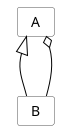 @startuml mod07ima07
hide circle
hide methods
hide empty members

skinparam class {
    BackgroundColor White
    ArrowColor Black
    BorderColor #505050
}
class "   A   " as a
class "   B   " as b
a <|-- b
a o-- b
@enduml